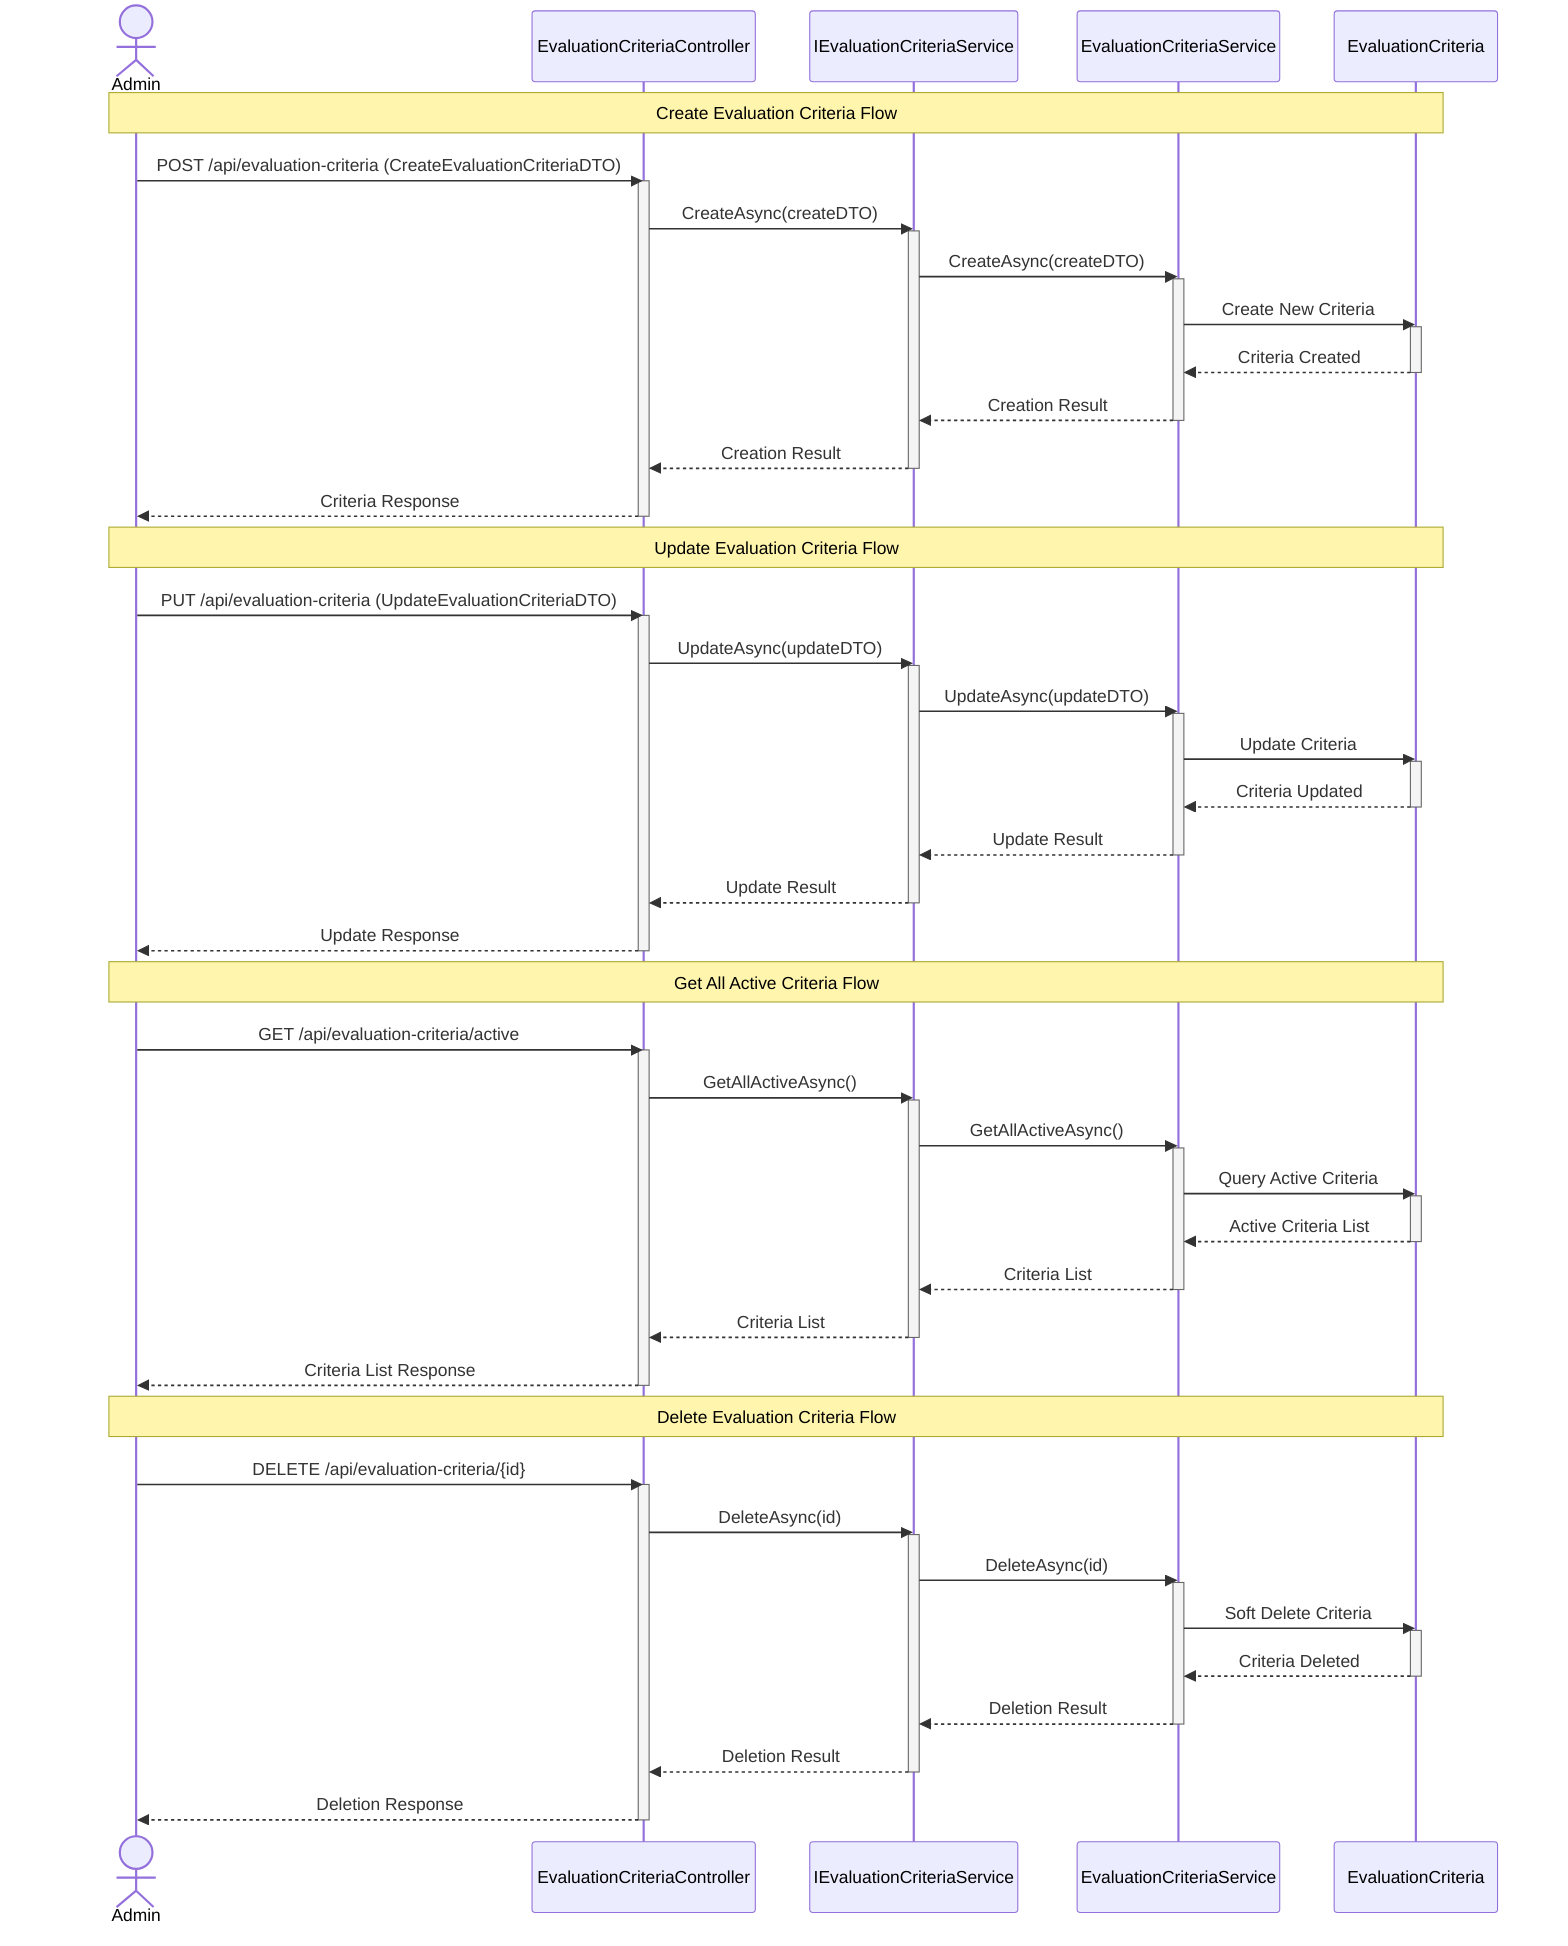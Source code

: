 sequenceDiagram
    actor Admin
    participant EvaluationCriteriaController
    participant IEvaluationCriteriaService
    participant EvaluationCriteriaService
    participant EvaluationCriteria

    Note over Admin, EvaluationCriteria: Create Evaluation Criteria Flow
    Admin->>EvaluationCriteriaController: POST /api/evaluation-criteria (CreateEvaluationCriteriaDTO)
    activate EvaluationCriteriaController
    EvaluationCriteriaController->>IEvaluationCriteriaService: CreateAsync(createDTO)
    activate IEvaluationCriteriaService
    IEvaluationCriteriaService->>EvaluationCriteriaService: CreateAsync(createDTO)
    activate EvaluationCriteriaService
    EvaluationCriteriaService->>EvaluationCriteria: Create New Criteria
    activate EvaluationCriteria
    EvaluationCriteria-->>EvaluationCriteriaService: Criteria Created
    deactivate EvaluationCriteria
    EvaluationCriteriaService-->>IEvaluationCriteriaService: Creation Result
    deactivate EvaluationCriteriaService
    IEvaluationCriteriaService-->>EvaluationCriteriaController: Creation Result
    deactivate IEvaluationCriteriaService
    EvaluationCriteriaController-->>Admin: Criteria Response
    deactivate EvaluationCriteriaController

    Note over Admin, EvaluationCriteria: Update Evaluation Criteria Flow
    Admin->>EvaluationCriteriaController: PUT /api/evaluation-criteria (UpdateEvaluationCriteriaDTO)
    activate EvaluationCriteriaController
    EvaluationCriteriaController->>IEvaluationCriteriaService: UpdateAsync(updateDTO)
    activate IEvaluationCriteriaService
    IEvaluationCriteriaService->>EvaluationCriteriaService: UpdateAsync(updateDTO)
    activate EvaluationCriteriaService
    EvaluationCriteriaService->>EvaluationCriteria: Update Criteria
    activate EvaluationCriteria
    EvaluationCriteria-->>EvaluationCriteriaService: Criteria Updated
    deactivate EvaluationCriteria
    EvaluationCriteriaService-->>IEvaluationCriteriaService: Update Result
    deactivate EvaluationCriteriaService
    IEvaluationCriteriaService-->>EvaluationCriteriaController: Update Result
    deactivate IEvaluationCriteriaService
    EvaluationCriteriaController-->>Admin: Update Response
    deactivate EvaluationCriteriaController

    Note over Admin, EvaluationCriteria: Get All Active Criteria Flow
    Admin->>EvaluationCriteriaController: GET /api/evaluation-criteria/active
    activate EvaluationCriteriaController
    EvaluationCriteriaController->>IEvaluationCriteriaService: GetAllActiveAsync()
    activate IEvaluationCriteriaService
    IEvaluationCriteriaService->>EvaluationCriteriaService: GetAllActiveAsync()
    activate EvaluationCriteriaService
    EvaluationCriteriaService->>EvaluationCriteria: Query Active Criteria
    activate EvaluationCriteria
    EvaluationCriteria-->>EvaluationCriteriaService: Active Criteria List
    deactivate EvaluationCriteria
    EvaluationCriteriaService-->>IEvaluationCriteriaService: Criteria List
    deactivate EvaluationCriteriaService
    IEvaluationCriteriaService-->>EvaluationCriteriaController: Criteria List
    deactivate IEvaluationCriteriaService
    EvaluationCriteriaController-->>Admin: Criteria List Response
    deactivate EvaluationCriteriaController

    Note over Admin, EvaluationCriteria: Delete Evaluation Criteria Flow
    Admin->>EvaluationCriteriaController: DELETE /api/evaluation-criteria/{id}
    activate EvaluationCriteriaController
    EvaluationCriteriaController->>IEvaluationCriteriaService: DeleteAsync(id)
    activate IEvaluationCriteriaService
    IEvaluationCriteriaService->>EvaluationCriteriaService: DeleteAsync(id)
    activate EvaluationCriteriaService
    EvaluationCriteriaService->>EvaluationCriteria: Soft Delete Criteria
    activate EvaluationCriteria
    EvaluationCriteria-->>EvaluationCriteriaService: Criteria Deleted
    deactivate EvaluationCriteria
    EvaluationCriteriaService-->>IEvaluationCriteriaService: Deletion Result
    deactivate EvaluationCriteriaService
    IEvaluationCriteriaService-->>EvaluationCriteriaController: Deletion Result
    deactivate IEvaluationCriteriaService
    EvaluationCriteriaController-->>Admin: Deletion Response
    deactivate EvaluationCriteriaController